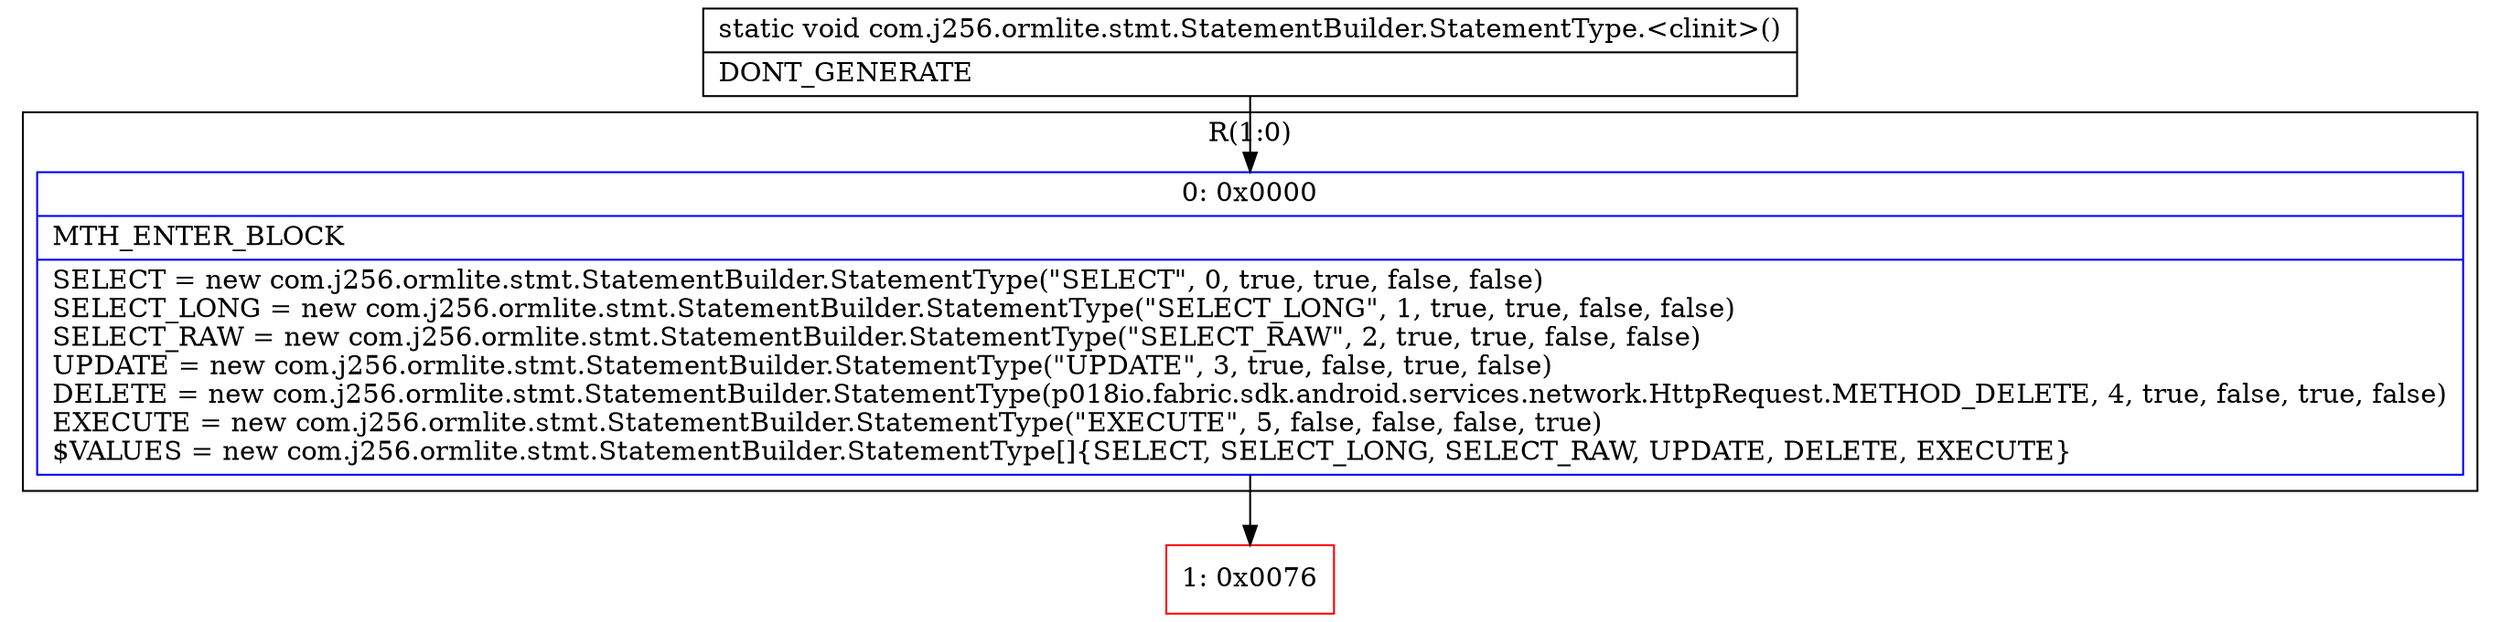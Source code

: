 digraph "CFG forcom.j256.ormlite.stmt.StatementBuilder.StatementType.\<clinit\>()V" {
subgraph cluster_Region_2043776351 {
label = "R(1:0)";
node [shape=record,color=blue];
Node_0 [shape=record,label="{0\:\ 0x0000|MTH_ENTER_BLOCK\l|SELECT = new com.j256.ormlite.stmt.StatementBuilder.StatementType(\"SELECT\", 0, true, true, false, false)\lSELECT_LONG = new com.j256.ormlite.stmt.StatementBuilder.StatementType(\"SELECT_LONG\", 1, true, true, false, false)\lSELECT_RAW = new com.j256.ormlite.stmt.StatementBuilder.StatementType(\"SELECT_RAW\", 2, true, true, false, false)\lUPDATE = new com.j256.ormlite.stmt.StatementBuilder.StatementType(\"UPDATE\", 3, true, false, true, false)\lDELETE = new com.j256.ormlite.stmt.StatementBuilder.StatementType(p018io.fabric.sdk.android.services.network.HttpRequest.METHOD_DELETE, 4, true, false, true, false)\lEXECUTE = new com.j256.ormlite.stmt.StatementBuilder.StatementType(\"EXECUTE\", 5, false, false, false, true)\l$VALUES = new com.j256.ormlite.stmt.StatementBuilder.StatementType[]\{SELECT, SELECT_LONG, SELECT_RAW, UPDATE, DELETE, EXECUTE\}\l}"];
}
Node_1 [shape=record,color=red,label="{1\:\ 0x0076}"];
MethodNode[shape=record,label="{static void com.j256.ormlite.stmt.StatementBuilder.StatementType.\<clinit\>()  | DONT_GENERATE\l}"];
MethodNode -> Node_0;
Node_0 -> Node_1;
}

